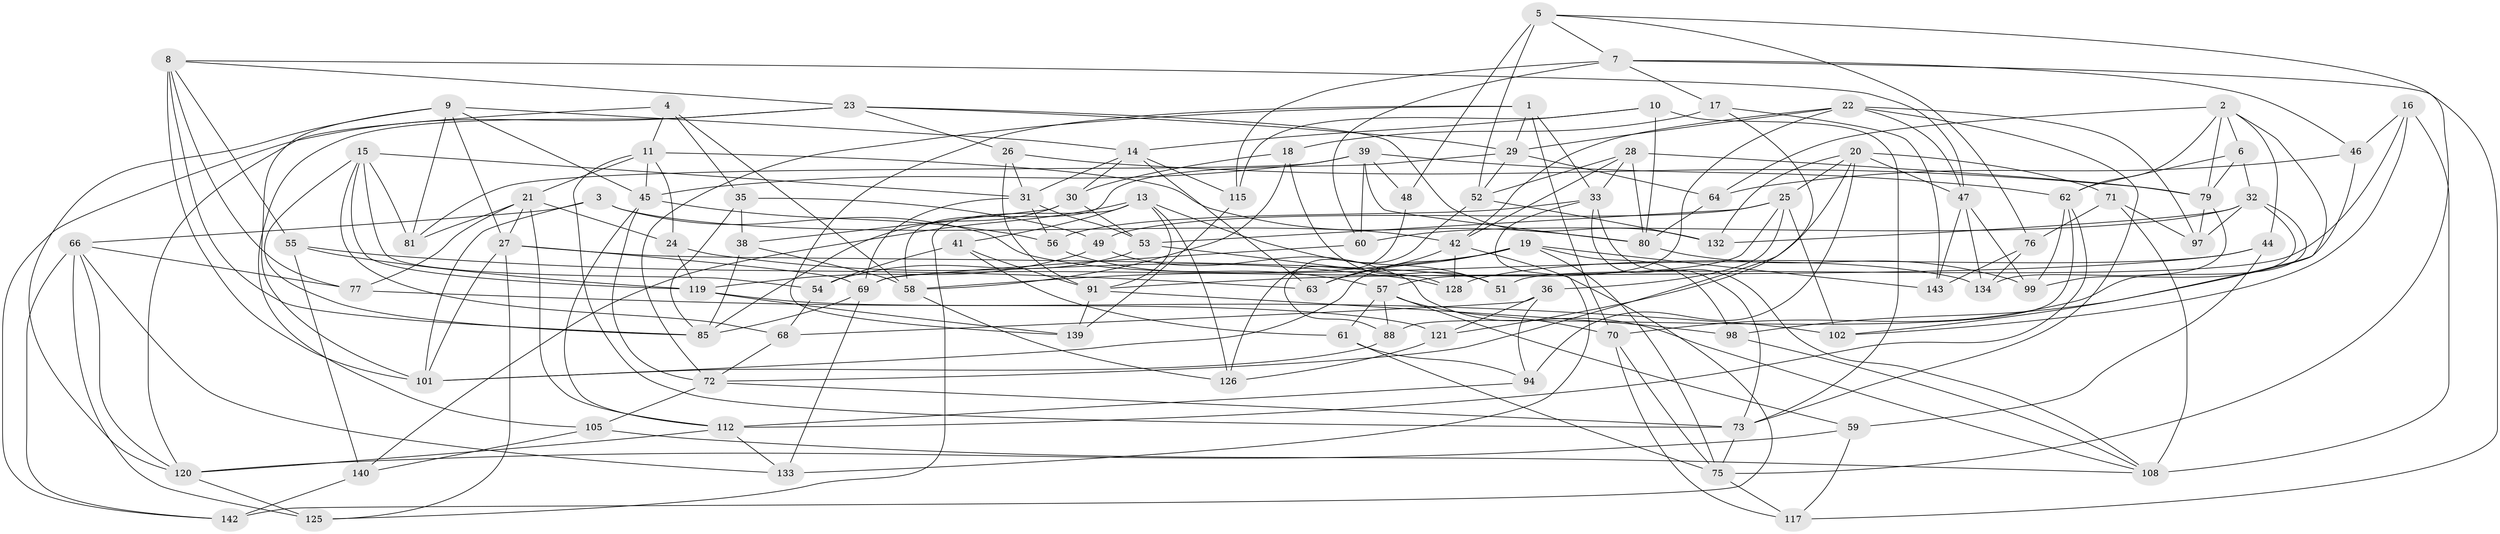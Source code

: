 // Generated by graph-tools (version 1.1) at 2025/24/03/03/25 07:24:25]
// undirected, 98 vertices, 239 edges
graph export_dot {
graph [start="1"]
  node [color=gray90,style=filled];
  1 [super="+78"];
  2 [super="+110"];
  3;
  4;
  5 [super="+12"];
  6;
  7 [super="+34"];
  8 [super="+107"];
  9 [super="+95"];
  10;
  11 [super="+131"];
  13 [super="+37"];
  14 [super="+106"];
  15 [super="+113"];
  16;
  17;
  18;
  19 [super="+127"];
  20 [super="+67"];
  21 [super="+92"];
  22 [super="+40"];
  23 [super="+90"];
  24;
  25 [super="+93"];
  26;
  27 [super="+89"];
  28 [super="+114"];
  29 [super="+130"];
  30 [super="+43"];
  31 [super="+141"];
  32 [super="+83"];
  33 [super="+50"];
  35;
  36;
  38;
  39 [super="+74"];
  41;
  42 [super="+104"];
  44;
  45 [super="+87"];
  46;
  47 [super="+111"];
  48;
  49;
  51;
  52 [super="+82"];
  53 [super="+65"];
  54;
  55;
  56;
  57 [super="+100"];
  58 [super="+84"];
  59;
  60;
  61;
  62 [super="+137"];
  63;
  64;
  66 [super="+103"];
  68;
  69 [super="+135"];
  70 [super="+145"];
  71;
  72 [super="+96"];
  73 [super="+118"];
  75 [super="+109"];
  76;
  77;
  79 [super="+124"];
  80 [super="+123"];
  81;
  85 [super="+86"];
  88;
  91 [super="+116"];
  94;
  97;
  98;
  99;
  101 [super="+138"];
  102;
  105;
  108 [super="+129"];
  112 [super="+144"];
  115;
  117;
  119 [super="+122"];
  120 [super="+136"];
  121;
  125;
  126;
  128;
  132;
  133;
  134;
  139;
  140;
  142;
  143;
  1 -- 70 [weight=2];
  1 -- 33;
  1 -- 72;
  1 -- 139;
  1 -- 29;
  2 -- 44;
  2 -- 6;
  2 -- 62;
  2 -- 64;
  2 -- 102;
  2 -- 79;
  3 -- 42;
  3 -- 101;
  3 -- 134;
  3 -- 66;
  4 -- 120;
  4 -- 35;
  4 -- 58;
  4 -- 11;
  5 -- 48 [weight=2];
  5 -- 7;
  5 -- 76;
  5 -- 52;
  5 -- 75;
  6 -- 62;
  6 -- 32;
  6 -- 79;
  7 -- 115;
  7 -- 117;
  7 -- 17;
  7 -- 60;
  7 -- 46;
  8 -- 85;
  8 -- 101;
  8 -- 47;
  8 -- 23;
  8 -- 77;
  8 -- 55;
  9 -- 14;
  9 -- 120;
  9 -- 101;
  9 -- 45;
  9 -- 81;
  9 -- 27;
  10 -- 80;
  10 -- 14;
  10 -- 115;
  10 -- 73;
  11 -- 24;
  11 -- 21;
  11 -- 73;
  11 -- 80;
  11 -- 45;
  13 -- 51;
  13 -- 140;
  13 -- 41;
  13 -- 125;
  13 -- 91;
  13 -- 126;
  14 -- 63;
  14 -- 115;
  14 -- 31;
  14 -- 30;
  15 -- 68;
  15 -- 119;
  15 -- 81;
  15 -- 85;
  15 -- 54;
  15 -- 31;
  16 -- 102;
  16 -- 46;
  16 -- 108;
  16 -- 51;
  17 -- 143;
  17 -- 72;
  17 -- 18;
  18 -- 51;
  18 -- 30;
  18 -- 58;
  19 -- 143;
  19 -- 63;
  19 -- 101;
  19 -- 75;
  19 -- 98;
  19 -- 58;
  20 -- 132;
  20 -- 47;
  20 -- 121;
  20 -- 94;
  20 -- 71;
  20 -- 25;
  21 -- 27;
  21 -- 112;
  21 -- 24;
  21 -- 81;
  21 -- 77;
  22 -- 47;
  22 -- 29;
  22 -- 97;
  22 -- 73;
  22 -- 42;
  22 -- 57;
  23 -- 26;
  23 -- 105;
  23 -- 132;
  23 -- 142;
  23 -- 29;
  24 -- 128;
  24 -- 119;
  25 -- 69;
  25 -- 36;
  25 -- 49;
  25 -- 102;
  25 -- 53;
  26 -- 31;
  26 -- 79;
  26 -- 91;
  27 -- 125;
  27 -- 51;
  27 -- 101;
  27 -- 69;
  28 -- 79;
  28 -- 33;
  28 -- 42;
  28 -- 52 [weight=2];
  28 -- 80;
  29 -- 52;
  29 -- 58;
  29 -- 64;
  30 -- 38;
  30 -- 85;
  30 -- 53 [weight=2];
  31 -- 53;
  31 -- 56;
  31 -- 69;
  32 -- 60;
  32 -- 132;
  32 -- 97;
  32 -- 99;
  32 -- 70;
  33 -- 133;
  33 -- 56;
  33 -- 108;
  33 -- 73;
  35 -- 49;
  35 -- 38;
  35 -- 85;
  36 -- 94;
  36 -- 121;
  36 -- 68;
  38 -- 85;
  38 -- 58;
  39 -- 45;
  39 -- 81;
  39 -- 48;
  39 -- 80;
  39 -- 60;
  39 -- 62;
  41 -- 61;
  41 -- 54;
  41 -- 91;
  42 -- 128;
  42 -- 142;
  42 -- 63;
  44 -- 59;
  44 -- 128;
  44 -- 91;
  45 -- 56;
  45 -- 72;
  45 -- 112;
  46 -- 64;
  46 -- 98;
  47 -- 143;
  47 -- 99;
  47 -- 134;
  48 -- 126;
  49 -- 119;
  49 -- 108;
  52 -- 132;
  52 -- 88;
  53 -- 54;
  53 -- 128;
  54 -- 68;
  55 -- 140;
  55 -- 119;
  55 -- 63;
  56 -- 57;
  57 -- 88;
  57 -- 59;
  57 -- 61;
  57 -- 70;
  58 -- 126;
  59 -- 117;
  59 -- 120;
  60 -- 69;
  61 -- 94;
  61 -- 75;
  62 -- 99;
  62 -- 88;
  62 -- 112;
  64 -- 80;
  66 -- 142;
  66 -- 77;
  66 -- 125;
  66 -- 133;
  66 -- 120;
  68 -- 72;
  69 -- 133;
  69 -- 85;
  70 -- 117;
  70 -- 75;
  71 -- 76;
  71 -- 97;
  71 -- 108;
  72 -- 105;
  72 -- 73;
  73 -- 75;
  75 -- 117;
  76 -- 143;
  76 -- 134;
  77 -- 102;
  79 -- 97;
  79 -- 134;
  80 -- 99;
  88 -- 101;
  91 -- 139;
  91 -- 98;
  94 -- 112;
  98 -- 108;
  105 -- 108;
  105 -- 140;
  112 -- 120;
  112 -- 133;
  115 -- 139;
  119 -- 139;
  119 -- 121;
  120 -- 125;
  121 -- 126;
  140 -- 142;
}
